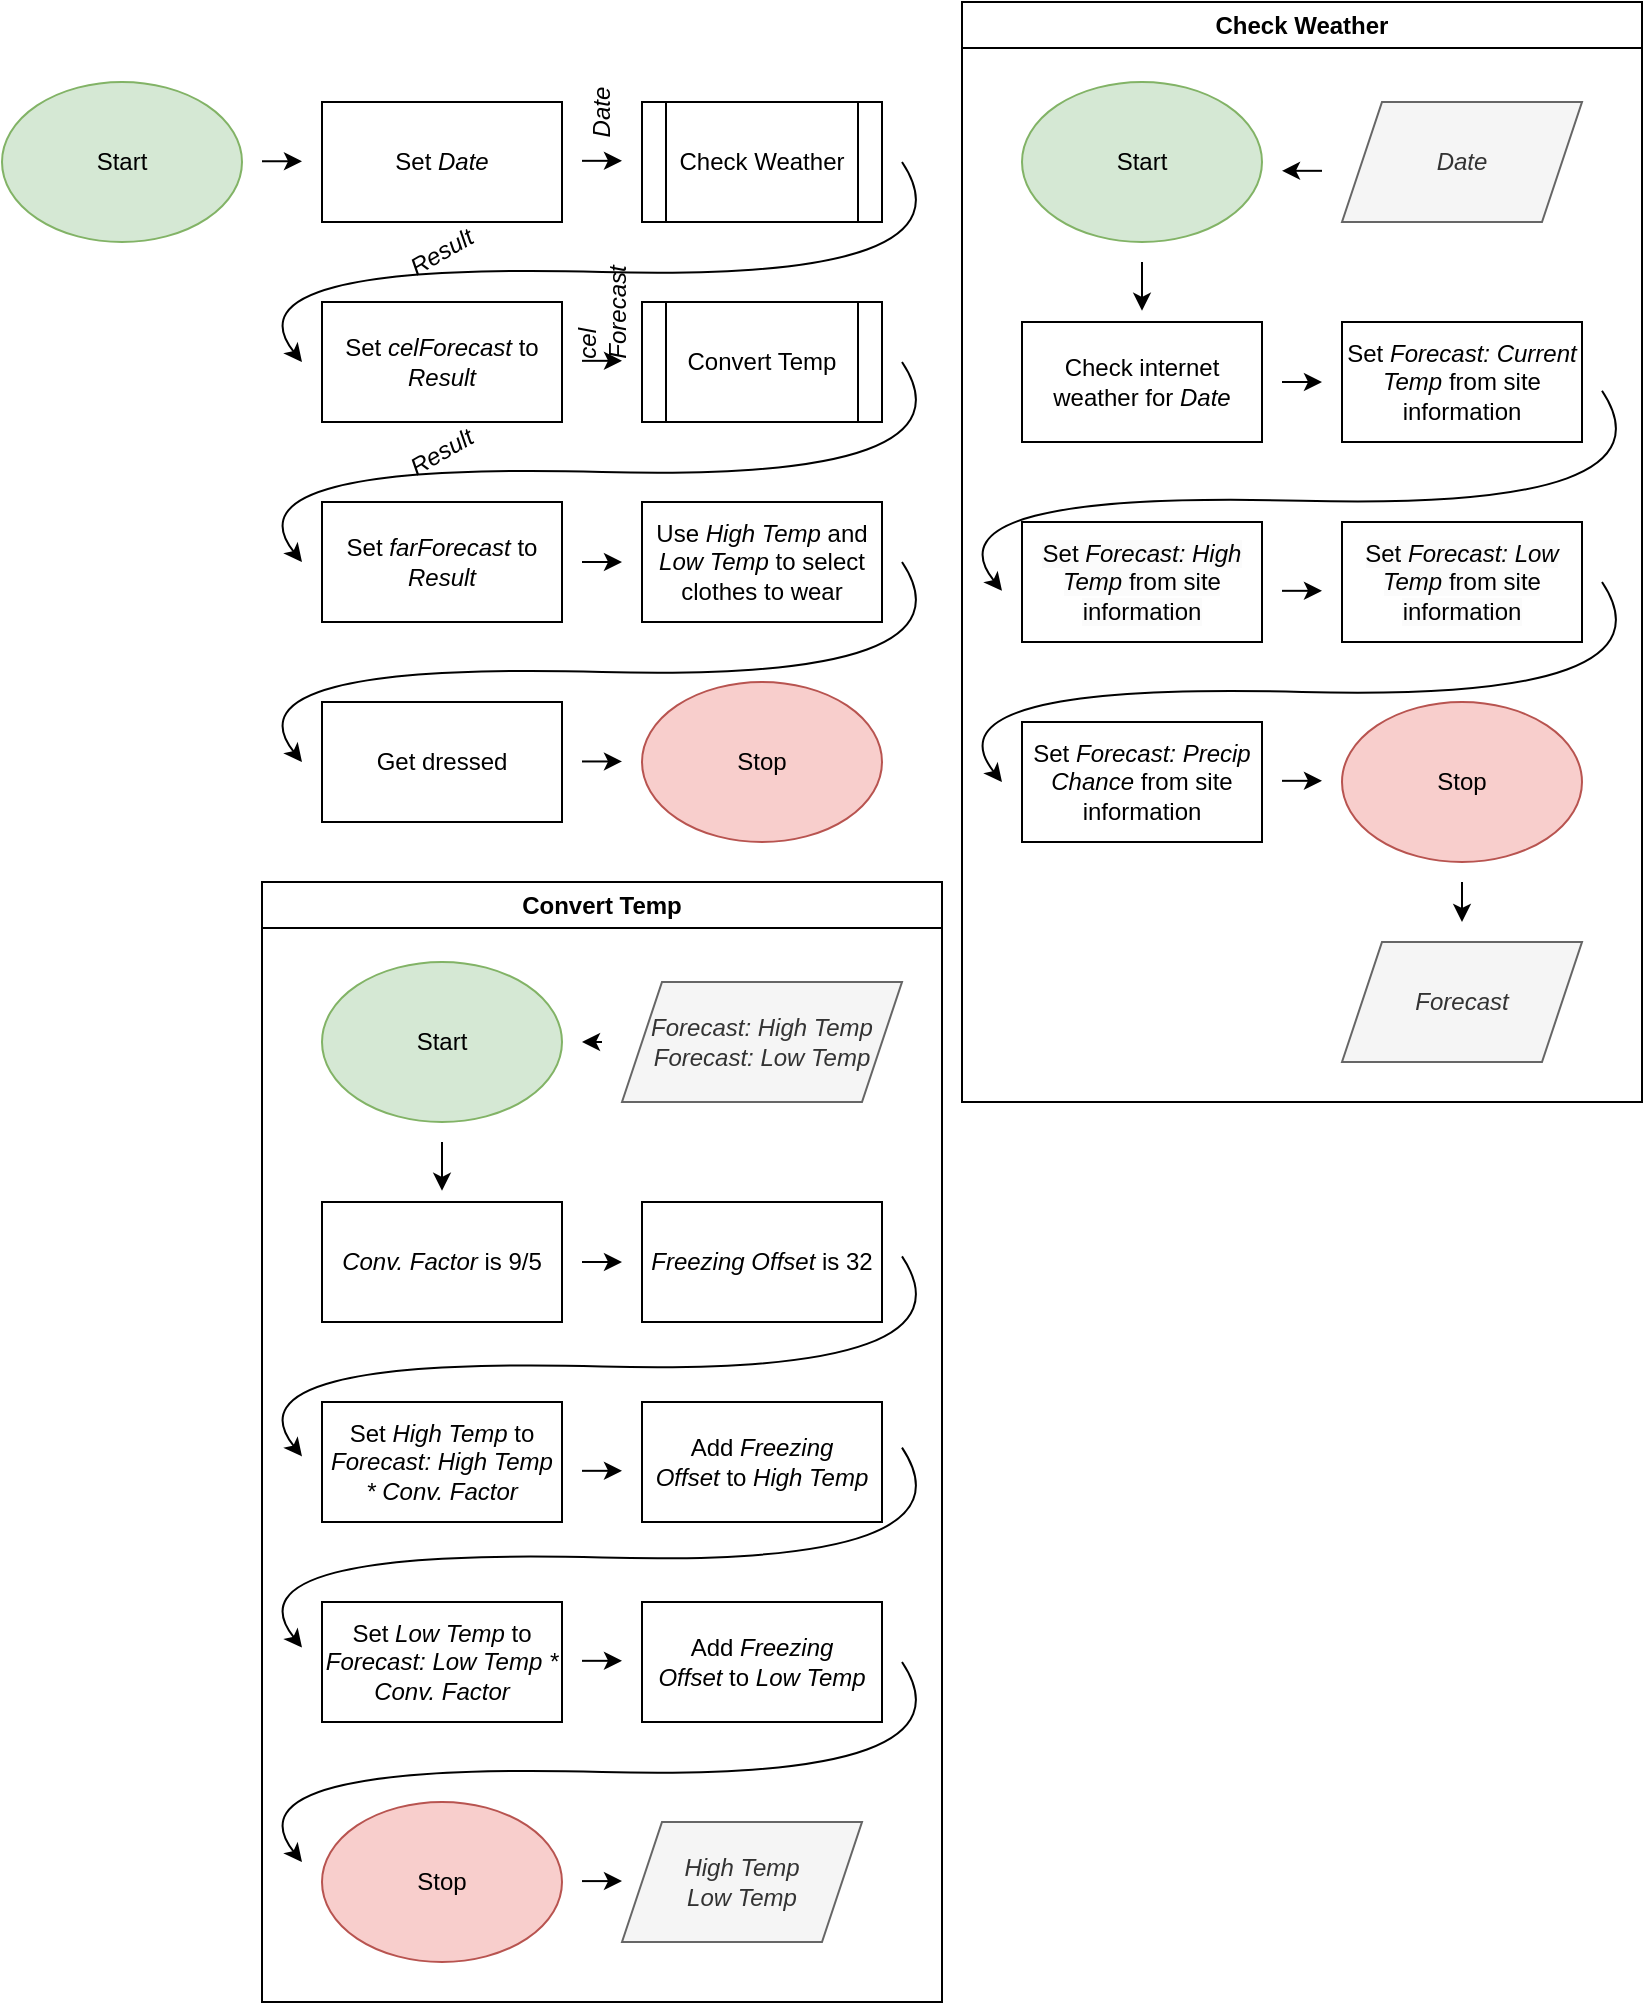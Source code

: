 <mxfile version="23.1.0" type="github">
  <diagram name="Page-1" id="_7Pumyvg6uQAtDbfGPVE">
    <mxGraphModel dx="1764" dy="1020" grid="1" gridSize="10" guides="1" tooltips="1" connect="1" arrows="1" fold="1" page="1" pageScale="1" pageWidth="850" pageHeight="1100" math="0" shadow="0">
      <root>
        <mxCell id="0" />
        <mxCell id="1" parent="0" />
        <mxCell id="wvw5FUJkC93zSwbtG9QK-1" value="Check Weather" style="swimlane;whiteSpace=wrap;html=1;" vertex="1" parent="1">
          <mxGeometry x="500" y="20" width="340" height="550" as="geometry" />
        </mxCell>
        <mxCell id="wvw5FUJkC93zSwbtG9QK-3" value="Start" style="ellipse;whiteSpace=wrap;html=1;fillColor=#d5e8d4;strokeColor=#82b366;" vertex="1" parent="wvw5FUJkC93zSwbtG9QK-1">
          <mxGeometry x="30" y="40" width="120" height="80" as="geometry" />
        </mxCell>
        <mxCell id="wvw5FUJkC93zSwbtG9QK-4" value="Check internet weather for &lt;i&gt;Date&lt;/i&gt;" style="rounded=0;whiteSpace=wrap;html=1;" vertex="1" parent="wvw5FUJkC93zSwbtG9QK-1">
          <mxGeometry x="30" y="160" width="120" height="60" as="geometry" />
        </mxCell>
        <mxCell id="wvw5FUJkC93zSwbtG9QK-5" value="Set &lt;i&gt;Forecast: Current Temp &lt;/i&gt;from site information" style="rounded=0;whiteSpace=wrap;html=1;" vertex="1" parent="wvw5FUJkC93zSwbtG9QK-1">
          <mxGeometry x="190" y="160" width="120" height="60" as="geometry" />
        </mxCell>
        <mxCell id="wvw5FUJkC93zSwbtG9QK-6" value="&lt;span style=&quot;color: rgb(0, 0, 0); font-family: Helvetica; font-size: 12px; font-style: normal; font-variant-ligatures: normal; font-variant-caps: normal; font-weight: 400; letter-spacing: normal; orphans: 2; text-align: center; text-indent: 0px; text-transform: none; widows: 2; word-spacing: 0px; -webkit-text-stroke-width: 0px; background-color: rgb(251, 251, 251); text-decoration-thickness: initial; text-decoration-style: initial; text-decoration-color: initial; float: none; display: inline !important;&quot;&gt;Set&lt;span&gt;&amp;nbsp;&lt;/span&gt;&lt;/span&gt;&lt;i style=&quot;border-color: var(--border-color); color: rgb(0, 0, 0); font-family: Helvetica; font-size: 12px; font-variant-ligatures: normal; font-variant-caps: normal; font-weight: 400; letter-spacing: normal; orphans: 2; text-align: center; text-indent: 0px; text-transform: none; widows: 2; word-spacing: 0px; -webkit-text-stroke-width: 0px; background-color: rgb(251, 251, 251); text-decoration-thickness: initial; text-decoration-style: initial; text-decoration-color: initial;&quot;&gt;Forecast: High Temp&lt;span&gt;&amp;nbsp;&lt;/span&gt;&lt;/i&gt;&lt;span style=&quot;color: rgb(0, 0, 0); font-family: Helvetica; font-size: 12px; font-style: normal; font-variant-ligatures: normal; font-variant-caps: normal; font-weight: 400; letter-spacing: normal; orphans: 2; text-align: center; text-indent: 0px; text-transform: none; widows: 2; word-spacing: 0px; -webkit-text-stroke-width: 0px; background-color: rgb(251, 251, 251); text-decoration-thickness: initial; text-decoration-style: initial; text-decoration-color: initial; float: none; display: inline !important;&quot;&gt;from site information&lt;/span&gt;" style="rounded=0;whiteSpace=wrap;html=1;" vertex="1" parent="wvw5FUJkC93zSwbtG9QK-1">
          <mxGeometry x="30" y="260" width="120" height="60" as="geometry" />
        </mxCell>
        <mxCell id="wvw5FUJkC93zSwbtG9QK-7" value="&lt;span style=&quot;color: rgb(0, 0, 0); font-family: Helvetica; font-size: 12px; font-style: normal; font-variant-ligatures: normal; font-variant-caps: normal; font-weight: 400; letter-spacing: normal; orphans: 2; text-align: center; text-indent: 0px; text-transform: none; widows: 2; word-spacing: 0px; -webkit-text-stroke-width: 0px; background-color: rgb(251, 251, 251); text-decoration-thickness: initial; text-decoration-style: initial; text-decoration-color: initial; float: none; display: inline !important;&quot;&gt;Set&lt;span&gt;&amp;nbsp;&lt;/span&gt;&lt;/span&gt;&lt;i style=&quot;border-color: var(--border-color); color: rgb(0, 0, 0); font-family: Helvetica; font-size: 12px; font-variant-ligatures: normal; font-variant-caps: normal; font-weight: 400; letter-spacing: normal; orphans: 2; text-align: center; text-indent: 0px; text-transform: none; widows: 2; word-spacing: 0px; -webkit-text-stroke-width: 0px; background-color: rgb(251, 251, 251); text-decoration-thickness: initial; text-decoration-style: initial; text-decoration-color: initial;&quot;&gt;Forecast: Low Temp&lt;span&gt;&amp;nbsp;&lt;/span&gt;&lt;/i&gt;&lt;span style=&quot;color: rgb(0, 0, 0); font-family: Helvetica; font-size: 12px; font-style: normal; font-variant-ligatures: normal; font-variant-caps: normal; font-weight: 400; letter-spacing: normal; orphans: 2; text-align: center; text-indent: 0px; text-transform: none; widows: 2; word-spacing: 0px; -webkit-text-stroke-width: 0px; background-color: rgb(251, 251, 251); text-decoration-thickness: initial; text-decoration-style: initial; text-decoration-color: initial; float: none; display: inline !important;&quot;&gt;from site information&lt;/span&gt;" style="rounded=0;whiteSpace=wrap;html=1;" vertex="1" parent="wvw5FUJkC93zSwbtG9QK-1">
          <mxGeometry x="190" y="260" width="120" height="60" as="geometry" />
        </mxCell>
        <mxCell id="wvw5FUJkC93zSwbtG9QK-8" value="Set&amp;nbsp;&lt;i style=&quot;border-color: var(--border-color);&quot;&gt;Forecast: Precip Chance&amp;nbsp;&lt;/i&gt;from site information" style="rounded=0;whiteSpace=wrap;html=1;" vertex="1" parent="wvw5FUJkC93zSwbtG9QK-1">
          <mxGeometry x="30" y="360" width="120" height="60" as="geometry" />
        </mxCell>
        <mxCell id="wvw5FUJkC93zSwbtG9QK-9" value="Stop" style="ellipse;whiteSpace=wrap;html=1;fillColor=#f8cecc;strokeColor=#b85450;" vertex="1" parent="wvw5FUJkC93zSwbtG9QK-1">
          <mxGeometry x="190" y="350" width="120" height="80" as="geometry" />
        </mxCell>
        <mxCell id="wvw5FUJkC93zSwbtG9QK-10" value="&lt;i&gt;Forecast&lt;/i&gt;" style="shape=parallelogram;perimeter=parallelogramPerimeter;whiteSpace=wrap;html=1;fixedSize=1;fillColor=#f5f5f5;fontColor=#333333;strokeColor=#666666;" vertex="1" parent="wvw5FUJkC93zSwbtG9QK-1">
          <mxGeometry x="190" y="470" width="120" height="60" as="geometry" />
        </mxCell>
        <mxCell id="wvw5FUJkC93zSwbtG9QK-2" value="&lt;i&gt;Date&lt;/i&gt;" style="shape=parallelogram;perimeter=parallelogramPerimeter;whiteSpace=wrap;html=1;fixedSize=1;fillColor=#f5f5f5;fontColor=#333333;strokeColor=#666666;" vertex="1" parent="wvw5FUJkC93zSwbtG9QK-1">
          <mxGeometry x="190" y="50" width="120" height="60" as="geometry" />
        </mxCell>
        <mxCell id="wvw5FUJkC93zSwbtG9QK-15" value="" style="curved=1;endArrow=classic;html=1;rounded=0;" edge="1" parent="wvw5FUJkC93zSwbtG9QK-1">
          <mxGeometry width="50" height="50" relative="1" as="geometry">
            <mxPoint x="320" y="290" as="sourcePoint" />
            <mxPoint x="20" y="390" as="targetPoint" />
            <Array as="points">
              <mxPoint x="360" y="350" />
              <mxPoint x="-20" y="340" />
            </Array>
          </mxGeometry>
        </mxCell>
        <mxCell id="wvw5FUJkC93zSwbtG9QK-17" value="" style="endArrow=classic;html=1;rounded=0;" edge="1" parent="wvw5FUJkC93zSwbtG9QK-1">
          <mxGeometry width="50" height="50" relative="1" as="geometry">
            <mxPoint x="160" y="190" as="sourcePoint" />
            <mxPoint x="180" y="190" as="targetPoint" />
          </mxGeometry>
        </mxCell>
        <mxCell id="wvw5FUJkC93zSwbtG9QK-18" value="" style="endArrow=classic;html=1;rounded=0;" edge="1" parent="wvw5FUJkC93zSwbtG9QK-1">
          <mxGeometry width="50" height="50" relative="1" as="geometry">
            <mxPoint x="160" y="389.41" as="sourcePoint" />
            <mxPoint x="180" y="389.41" as="targetPoint" />
          </mxGeometry>
        </mxCell>
        <mxCell id="wvw5FUJkC93zSwbtG9QK-20" value="" style="endArrow=classic;html=1;rounded=0;" edge="1" parent="wvw5FUJkC93zSwbtG9QK-1">
          <mxGeometry width="50" height="50" relative="1" as="geometry">
            <mxPoint x="250" y="440" as="sourcePoint" />
            <mxPoint x="250" y="460" as="targetPoint" />
          </mxGeometry>
        </mxCell>
        <mxCell id="wvw5FUJkC93zSwbtG9QK-16" value="" style="endArrow=classic;html=1;rounded=0;" edge="1" parent="wvw5FUJkC93zSwbtG9QK-1">
          <mxGeometry width="50" height="50" relative="1" as="geometry">
            <mxPoint x="160" y="294.41" as="sourcePoint" />
            <mxPoint x="180" y="294.41" as="targetPoint" />
          </mxGeometry>
        </mxCell>
        <mxCell id="wvw5FUJkC93zSwbtG9QK-14" value="" style="curved=1;endArrow=classic;html=1;rounded=0;" edge="1" parent="wvw5FUJkC93zSwbtG9QK-1">
          <mxGeometry width="50" height="50" relative="1" as="geometry">
            <mxPoint x="320" y="194.41" as="sourcePoint" />
            <mxPoint x="20" y="294.41" as="targetPoint" />
            <Array as="points">
              <mxPoint x="360" y="254.41" />
              <mxPoint x="-20" y="244.41" />
            </Array>
          </mxGeometry>
        </mxCell>
        <mxCell id="wvw5FUJkC93zSwbtG9QK-19" value="" style="endArrow=classic;html=1;rounded=0;" edge="1" parent="wvw5FUJkC93zSwbtG9QK-1">
          <mxGeometry width="50" height="50" relative="1" as="geometry">
            <mxPoint x="90" y="130" as="sourcePoint" />
            <mxPoint x="90" y="154.41" as="targetPoint" />
          </mxGeometry>
        </mxCell>
        <mxCell id="wvw5FUJkC93zSwbtG9QK-21" value="" style="endArrow=classic;html=1;rounded=0;" edge="1" parent="wvw5FUJkC93zSwbtG9QK-1">
          <mxGeometry width="50" height="50" relative="1" as="geometry">
            <mxPoint x="180" y="84.41" as="sourcePoint" />
            <mxPoint x="160" y="84.41" as="targetPoint" />
          </mxGeometry>
        </mxCell>
        <mxCell id="wvw5FUJkC93zSwbtG9QK-22" value="Start" style="ellipse;whiteSpace=wrap;html=1;fillColor=#d5e8d4;strokeColor=#82b366;" vertex="1" parent="1">
          <mxGeometry x="20" y="60" width="120" height="80" as="geometry" />
        </mxCell>
        <mxCell id="wvw5FUJkC93zSwbtG9QK-23" value="Set &lt;i&gt;Date&lt;/i&gt;" style="rounded=0;whiteSpace=wrap;html=1;" vertex="1" parent="1">
          <mxGeometry x="180" y="70" width="120" height="60" as="geometry" />
        </mxCell>
        <mxCell id="wvw5FUJkC93zSwbtG9QK-25" value="Check Weather" style="shape=process;whiteSpace=wrap;html=1;backgroundOutline=1;" vertex="1" parent="1">
          <mxGeometry x="340" y="70" width="120" height="60" as="geometry" />
        </mxCell>
        <mxCell id="wvw5FUJkC93zSwbtG9QK-26" value="Set &lt;i&gt;celForecast&lt;/i&gt;&amp;nbsp;to &lt;i&gt;Result&lt;/i&gt;" style="rounded=0;whiteSpace=wrap;html=1;" vertex="1" parent="1">
          <mxGeometry x="180" y="170" width="120" height="60" as="geometry" />
        </mxCell>
        <mxCell id="wvw5FUJkC93zSwbtG9QK-28" value="" style="curved=1;endArrow=classic;html=1;rounded=0;" edge="1" parent="1">
          <mxGeometry width="50" height="50" relative="1" as="geometry">
            <mxPoint x="470" y="100" as="sourcePoint" />
            <mxPoint x="170" y="200.0" as="targetPoint" />
            <Array as="points">
              <mxPoint x="510" y="160.0" />
              <mxPoint x="130" y="150.0" />
            </Array>
          </mxGeometry>
        </mxCell>
        <mxCell id="wvw5FUJkC93zSwbtG9QK-29" value="" style="endArrow=classic;html=1;rounded=0;" edge="1" parent="1">
          <mxGeometry width="50" height="50" relative="1" as="geometry">
            <mxPoint x="310" y="99.41" as="sourcePoint" />
            <mxPoint x="330" y="99.41" as="targetPoint" />
          </mxGeometry>
        </mxCell>
        <mxCell id="wvw5FUJkC93zSwbtG9QK-30" value="" style="endArrow=classic;html=1;rounded=0;" edge="1" parent="1">
          <mxGeometry width="50" height="50" relative="1" as="geometry">
            <mxPoint x="310" y="199.41" as="sourcePoint" />
            <mxPoint x="330" y="199.41" as="targetPoint" />
          </mxGeometry>
        </mxCell>
        <mxCell id="wvw5FUJkC93zSwbtG9QK-31" value="Convert Temp" style="shape=process;whiteSpace=wrap;html=1;backgroundOutline=1;" vertex="1" parent="1">
          <mxGeometry x="340" y="170" width="120" height="60" as="geometry" />
        </mxCell>
        <mxCell id="wvw5FUJkC93zSwbtG9QK-33" value="" style="endArrow=classic;html=1;rounded=0;" edge="1" parent="1">
          <mxGeometry width="50" height="50" relative="1" as="geometry">
            <mxPoint x="150" y="99.63" as="sourcePoint" />
            <mxPoint x="170" y="99.63" as="targetPoint" />
          </mxGeometry>
        </mxCell>
        <mxCell id="wvw5FUJkC93zSwbtG9QK-35" value="Convert Temp" style="swimlane;whiteSpace=wrap;html=1;" vertex="1" parent="1">
          <mxGeometry x="150" y="460" width="340" height="560" as="geometry" />
        </mxCell>
        <mxCell id="wvw5FUJkC93zSwbtG9QK-36" value="&lt;i&gt;Forecast: High Temp&lt;br&gt;Forecast: Low Temp&lt;br&gt;&lt;/i&gt;" style="shape=parallelogram;perimeter=parallelogramPerimeter;whiteSpace=wrap;html=1;fixedSize=1;fillColor=#f5f5f5;fontColor=#333333;strokeColor=#666666;" vertex="1" parent="wvw5FUJkC93zSwbtG9QK-35">
          <mxGeometry x="180" y="50" width="140" height="60" as="geometry" />
        </mxCell>
        <mxCell id="wvw5FUJkC93zSwbtG9QK-37" value="Start" style="ellipse;whiteSpace=wrap;html=1;fillColor=#d5e8d4;strokeColor=#82b366;" vertex="1" parent="wvw5FUJkC93zSwbtG9QK-35">
          <mxGeometry x="30" y="40" width="120" height="80" as="geometry" />
        </mxCell>
        <mxCell id="wvw5FUJkC93zSwbtG9QK-38" value="&lt;i&gt;Conv. Factor&lt;/i&gt;&amp;nbsp;is 9/5" style="rounded=0;whiteSpace=wrap;html=1;" vertex="1" parent="wvw5FUJkC93zSwbtG9QK-35">
          <mxGeometry x="30" y="160" width="120" height="60" as="geometry" />
        </mxCell>
        <mxCell id="wvw5FUJkC93zSwbtG9QK-39" value="&lt;i&gt;Freezing Offset &lt;/i&gt;is 32" style="rounded=0;whiteSpace=wrap;html=1;" vertex="1" parent="wvw5FUJkC93zSwbtG9QK-35">
          <mxGeometry x="190" y="160" width="120" height="60" as="geometry" />
        </mxCell>
        <mxCell id="wvw5FUJkC93zSwbtG9QK-40" value="Set &lt;i&gt;High Temp&lt;/i&gt;&amp;nbsp;to &lt;i&gt;Forecast: High Temp * Conv. Factor&lt;/i&gt;" style="rounded=0;whiteSpace=wrap;html=1;" vertex="1" parent="wvw5FUJkC93zSwbtG9QK-35">
          <mxGeometry x="30" y="260" width="120" height="60" as="geometry" />
        </mxCell>
        <mxCell id="wvw5FUJkC93zSwbtG9QK-41" value="Add &lt;i&gt;Freezing Offset&lt;/i&gt;&amp;nbsp;to &lt;i&gt;High Temp&lt;/i&gt;" style="rounded=0;whiteSpace=wrap;html=1;" vertex="1" parent="wvw5FUJkC93zSwbtG9QK-35">
          <mxGeometry x="190" y="260" width="120" height="60" as="geometry" />
        </mxCell>
        <mxCell id="wvw5FUJkC93zSwbtG9QK-42" value="Set &lt;i&gt;Low Temp&lt;/i&gt;&amp;nbsp;to &lt;i&gt;Forecast: Low Temp * Conv. Factor&lt;/i&gt;" style="rounded=0;whiteSpace=wrap;html=1;" vertex="1" parent="wvw5FUJkC93zSwbtG9QK-35">
          <mxGeometry x="30" y="360" width="120" height="60" as="geometry" />
        </mxCell>
        <mxCell id="wvw5FUJkC93zSwbtG9QK-43" value="Add &lt;i&gt;Freezing Offset&lt;/i&gt;&amp;nbsp;to &lt;i&gt;Low Temp&lt;/i&gt;" style="rounded=0;whiteSpace=wrap;html=1;" vertex="1" parent="wvw5FUJkC93zSwbtG9QK-35">
          <mxGeometry x="190" y="360" width="120" height="60" as="geometry" />
        </mxCell>
        <mxCell id="wvw5FUJkC93zSwbtG9QK-44" value="Stop" style="ellipse;whiteSpace=wrap;html=1;fillColor=#f8cecc;strokeColor=#b85450;" vertex="1" parent="wvw5FUJkC93zSwbtG9QK-35">
          <mxGeometry x="30" y="460" width="120" height="80" as="geometry" />
        </mxCell>
        <mxCell id="wvw5FUJkC93zSwbtG9QK-45" value="&lt;i&gt;High Temp&lt;br&gt;Low Temp&lt;br&gt;&lt;/i&gt;" style="shape=parallelogram;perimeter=parallelogramPerimeter;whiteSpace=wrap;html=1;fixedSize=1;fillColor=#f5f5f5;fontColor=#333333;strokeColor=#666666;" vertex="1" parent="wvw5FUJkC93zSwbtG9QK-35">
          <mxGeometry x="180" y="470" width="120" height="60" as="geometry" />
        </mxCell>
        <mxCell id="wvw5FUJkC93zSwbtG9QK-46" value="" style="curved=1;endArrow=classic;html=1;rounded=0;" edge="1" parent="wvw5FUJkC93zSwbtG9QK-35">
          <mxGeometry width="50" height="50" relative="1" as="geometry">
            <mxPoint x="320" y="282.8" as="sourcePoint" />
            <mxPoint x="20" y="382.8" as="targetPoint" />
            <Array as="points">
              <mxPoint x="360" y="342.8" />
              <mxPoint x="-20" y="332.8" />
            </Array>
          </mxGeometry>
        </mxCell>
        <mxCell id="wvw5FUJkC93zSwbtG9QK-47" value="" style="curved=1;endArrow=classic;html=1;rounded=0;" edge="1" parent="wvw5FUJkC93zSwbtG9QK-35">
          <mxGeometry width="50" height="50" relative="1" as="geometry">
            <mxPoint x="320" y="187.21" as="sourcePoint" />
            <mxPoint x="20" y="287.21" as="targetPoint" />
            <Array as="points">
              <mxPoint x="360" y="247.21" />
              <mxPoint x="-20" y="237.21" />
            </Array>
          </mxGeometry>
        </mxCell>
        <mxCell id="wvw5FUJkC93zSwbtG9QK-48" value="" style="curved=1;endArrow=classic;html=1;rounded=0;" edge="1" parent="wvw5FUJkC93zSwbtG9QK-35">
          <mxGeometry width="50" height="50" relative="1" as="geometry">
            <mxPoint x="320" y="390" as="sourcePoint" />
            <mxPoint x="20" y="490" as="targetPoint" />
            <Array as="points">
              <mxPoint x="360" y="450" />
              <mxPoint x="-20" y="440" />
            </Array>
          </mxGeometry>
        </mxCell>
        <mxCell id="wvw5FUJkC93zSwbtG9QK-53" value="" style="endArrow=classic;html=1;rounded=0;" edge="1" parent="wvw5FUJkC93zSwbtG9QK-35">
          <mxGeometry width="50" height="50" relative="1" as="geometry">
            <mxPoint x="160" y="190" as="sourcePoint" />
            <mxPoint x="180" y="190" as="targetPoint" />
          </mxGeometry>
        </mxCell>
        <mxCell id="wvw5FUJkC93zSwbtG9QK-54" value="" style="endArrow=classic;html=1;rounded=0;" edge="1" parent="wvw5FUJkC93zSwbtG9QK-35">
          <mxGeometry width="50" height="50" relative="1" as="geometry">
            <mxPoint x="160" y="389.41" as="sourcePoint" />
            <mxPoint x="180" y="389.41" as="targetPoint" />
          </mxGeometry>
        </mxCell>
        <mxCell id="wvw5FUJkC93zSwbtG9QK-55" value="" style="endArrow=classic;html=1;rounded=0;" edge="1" parent="wvw5FUJkC93zSwbtG9QK-35">
          <mxGeometry width="50" height="50" relative="1" as="geometry">
            <mxPoint x="160" y="294.41" as="sourcePoint" />
            <mxPoint x="180" y="294.41" as="targetPoint" />
          </mxGeometry>
        </mxCell>
        <mxCell id="wvw5FUJkC93zSwbtG9QK-56" value="" style="endArrow=classic;html=1;rounded=0;" edge="1" parent="wvw5FUJkC93zSwbtG9QK-35">
          <mxGeometry width="50" height="50" relative="1" as="geometry">
            <mxPoint x="90" y="130" as="sourcePoint" />
            <mxPoint x="90" y="154.41" as="targetPoint" />
          </mxGeometry>
        </mxCell>
        <mxCell id="wvw5FUJkC93zSwbtG9QK-57" value="" style="endArrow=classic;html=1;rounded=0;" edge="1" parent="wvw5FUJkC93zSwbtG9QK-35">
          <mxGeometry width="50" height="50" relative="1" as="geometry">
            <mxPoint x="160" y="499.55" as="sourcePoint" />
            <mxPoint x="180" y="499.55" as="targetPoint" />
          </mxGeometry>
        </mxCell>
        <mxCell id="wvw5FUJkC93zSwbtG9QK-58" value="" style="endArrow=classic;html=1;rounded=0;" edge="1" parent="1">
          <mxGeometry width="50" height="50" relative="1" as="geometry">
            <mxPoint x="320" y="540" as="sourcePoint" />
            <mxPoint x="310" y="540" as="targetPoint" />
          </mxGeometry>
        </mxCell>
        <mxCell id="wvw5FUJkC93zSwbtG9QK-59" value="&lt;i&gt;Date&lt;/i&gt;" style="text;html=1;strokeColor=none;fillColor=none;align=center;verticalAlign=middle;whiteSpace=wrap;rounded=0;rotation=-90;" vertex="1" parent="1">
          <mxGeometry x="290" y="60" width="60" height="30" as="geometry" />
        </mxCell>
        <mxCell id="wvw5FUJkC93zSwbtG9QK-62" value="&lt;i&gt;Result&lt;/i&gt;" style="text;html=1;strokeColor=none;fillColor=none;align=center;verticalAlign=middle;whiteSpace=wrap;rounded=0;rotation=-30;" vertex="1" parent="1">
          <mxGeometry x="210" y="130" width="60" height="30" as="geometry" />
        </mxCell>
        <mxCell id="wvw5FUJkC93zSwbtG9QK-63" value="" style="curved=1;endArrow=classic;html=1;rounded=0;" edge="1" parent="1">
          <mxGeometry width="50" height="50" relative="1" as="geometry">
            <mxPoint x="470" y="200" as="sourcePoint" />
            <mxPoint x="170" y="300" as="targetPoint" />
            <Array as="points">
              <mxPoint x="510" y="260" />
              <mxPoint x="130" y="250.0" />
            </Array>
          </mxGeometry>
        </mxCell>
        <mxCell id="wvw5FUJkC93zSwbtG9QK-65" value="Set &lt;i&gt;farForecast &lt;/i&gt;to &lt;i&gt;Result&lt;/i&gt;" style="rounded=0;whiteSpace=wrap;html=1;" vertex="1" parent="1">
          <mxGeometry x="180" y="270" width="120" height="60" as="geometry" />
        </mxCell>
        <mxCell id="wvw5FUJkC93zSwbtG9QK-66" value="&lt;i&gt;Result&lt;/i&gt;" style="text;html=1;strokeColor=none;fillColor=none;align=center;verticalAlign=middle;whiteSpace=wrap;rounded=0;rotation=-30;" vertex="1" parent="1">
          <mxGeometry x="210" y="230" width="60" height="30" as="geometry" />
        </mxCell>
        <mxCell id="wvw5FUJkC93zSwbtG9QK-67" value="&lt;div style=&quot;text-align: left;&quot;&gt;&lt;span style=&quot;background-color: initial;&quot;&gt;&lt;i&gt;cel&lt;/i&gt;&lt;/span&gt;&lt;/div&gt;&lt;div style=&quot;text-align: left;&quot;&gt;&lt;span style=&quot;background-color: initial;&quot;&gt;&lt;i&gt;Forecast&lt;/i&gt;&lt;/span&gt;&lt;/div&gt;" style="text;html=1;strokeColor=none;fillColor=none;align=center;verticalAlign=middle;whiteSpace=wrap;rounded=0;rotation=-90;" vertex="1" parent="1">
          <mxGeometry x="290" y="160" width="60" height="30" as="geometry" />
        </mxCell>
        <mxCell id="wvw5FUJkC93zSwbtG9QK-68" value="Use &lt;i&gt;High Temp &lt;/i&gt;and &lt;i&gt;Low Temp&lt;/i&gt;&amp;nbsp;to select clothes to wear" style="rounded=0;whiteSpace=wrap;html=1;" vertex="1" parent="1">
          <mxGeometry x="340" y="270" width="120" height="60" as="geometry" />
        </mxCell>
        <mxCell id="wvw5FUJkC93zSwbtG9QK-69" value="" style="curved=1;endArrow=classic;html=1;rounded=0;" edge="1" parent="1">
          <mxGeometry width="50" height="50" relative="1" as="geometry">
            <mxPoint x="470" y="300" as="sourcePoint" />
            <mxPoint x="170" y="400" as="targetPoint" />
            <Array as="points">
              <mxPoint x="510" y="360" />
              <mxPoint x="130" y="350" />
            </Array>
          </mxGeometry>
        </mxCell>
        <mxCell id="wvw5FUJkC93zSwbtG9QK-71" value="Get dressed" style="rounded=0;whiteSpace=wrap;html=1;" vertex="1" parent="1">
          <mxGeometry x="180" y="370" width="120" height="60" as="geometry" />
        </mxCell>
        <mxCell id="wvw5FUJkC93zSwbtG9QK-73" value="" style="endArrow=classic;html=1;rounded=0;" edge="1" parent="1">
          <mxGeometry width="50" height="50" relative="1" as="geometry">
            <mxPoint x="310" y="300" as="sourcePoint" />
            <mxPoint x="330" y="300" as="targetPoint" />
          </mxGeometry>
        </mxCell>
        <mxCell id="wvw5FUJkC93zSwbtG9QK-74" value="" style="endArrow=classic;html=1;rounded=0;" edge="1" parent="1">
          <mxGeometry width="50" height="50" relative="1" as="geometry">
            <mxPoint x="310" y="399.73" as="sourcePoint" />
            <mxPoint x="330" y="399.73" as="targetPoint" />
          </mxGeometry>
        </mxCell>
        <mxCell id="wvw5FUJkC93zSwbtG9QK-76" value="Stop" style="ellipse;whiteSpace=wrap;html=1;fillColor=#f8cecc;strokeColor=#b85450;" vertex="1" parent="1">
          <mxGeometry x="340" y="360" width="120" height="80" as="geometry" />
        </mxCell>
      </root>
    </mxGraphModel>
  </diagram>
</mxfile>
